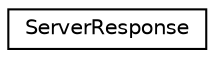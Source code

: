 digraph "Graphical Class Hierarchy"
{
 // LATEX_PDF_SIZE
  edge [fontname="Helvetica",fontsize="10",labelfontname="Helvetica",labelfontsize="10"];
  node [fontname="Helvetica",fontsize="10",shape=record];
  rankdir="LR";
  Node0 [label="ServerResponse",height=0.2,width=0.4,color="black", fillcolor="white", style="filled",URL="$classconnection__manager_1_1ServerResponse.html",tooltip=" "];
}
